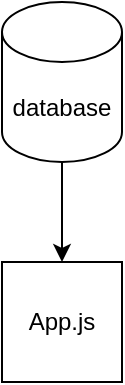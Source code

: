 <mxfile version="13.8.1" type="github">
  <diagram id="iRWq0vQAH40jimQyUjRU" name="Page-1">
    <mxGraphModel dx="926" dy="571" grid="1" gridSize="10" guides="1" tooltips="1" connect="1" arrows="1" fold="1" page="1" pageScale="1" pageWidth="850" pageHeight="1100" math="0" shadow="0">
      <root>
        <mxCell id="0" />
        <mxCell id="1" parent="0" />
        <mxCell id="jY088v6V4RSVrujsXGW8-2" style="edgeStyle=orthogonalEdgeStyle;rounded=0;orthogonalLoop=1;jettySize=auto;html=1;exitX=0.5;exitY=1;exitDx=0;exitDy=0;exitPerimeter=0;" edge="1" parent="1" source="jY088v6V4RSVrujsXGW8-1" target="jY088v6V4RSVrujsXGW8-3">
          <mxGeometry relative="1" as="geometry">
            <mxPoint x="400" y="160" as="targetPoint" />
          </mxGeometry>
        </mxCell>
        <mxCell id="jY088v6V4RSVrujsXGW8-1" value="database" style="shape=cylinder3;whiteSpace=wrap;html=1;boundedLbl=1;backgroundOutline=1;size=15;" vertex="1" parent="1">
          <mxGeometry x="370" y="40" width="60" height="80" as="geometry" />
        </mxCell>
        <mxCell id="jY088v6V4RSVrujsXGW8-3" value="App.js" style="whiteSpace=wrap;html=1;aspect=fixed;" vertex="1" parent="1">
          <mxGeometry x="370" y="170" width="60" height="60" as="geometry" />
        </mxCell>
      </root>
    </mxGraphModel>
  </diagram>
</mxfile>
